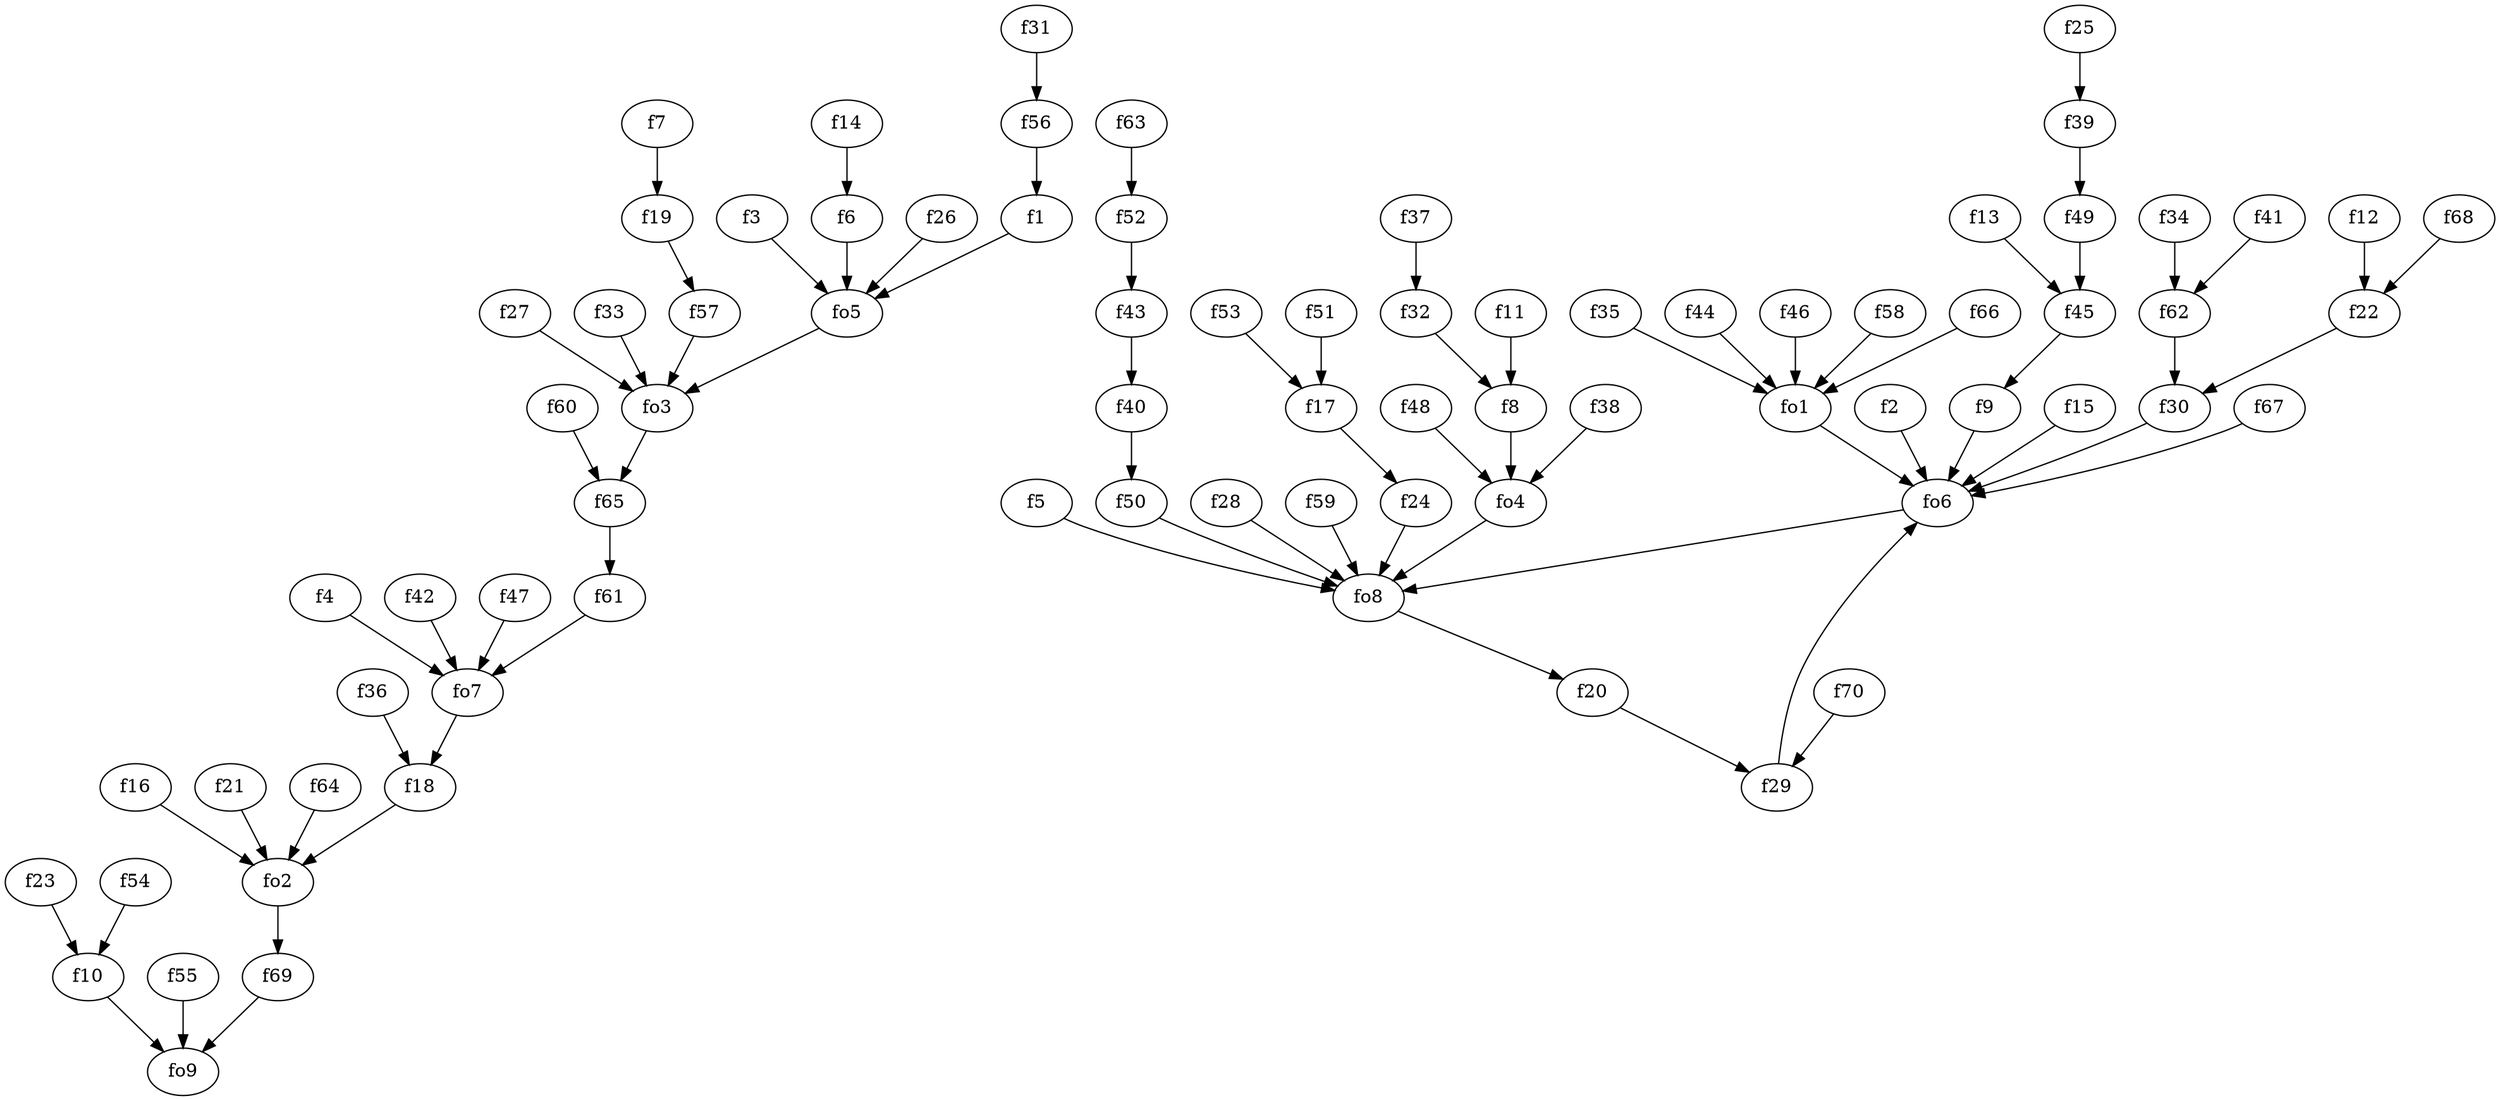 strict digraph  {
f1;
f2;
f3;
f4;
f5;
f6;
f7;
f8;
f9;
f10;
f11;
f12;
f13;
f14;
f15;
f16;
f17;
f18;
f19;
f20;
f21;
f22;
f23;
f24;
f25;
f26;
f27;
f28;
f29;
f30;
f31;
f32;
f33;
f34;
f35;
f36;
f37;
f38;
f39;
f40;
f41;
f42;
f43;
f44;
f45;
f46;
f47;
f48;
f49;
f50;
f51;
f52;
f53;
f54;
f55;
f56;
f57;
f58;
f59;
f60;
f61;
f62;
f63;
f64;
f65;
f66;
f67;
f68;
f69;
f70;
fo1;
fo2;
fo3;
fo4;
fo5;
fo6;
fo7;
fo8;
fo9;
f1 -> fo5  [weight=2];
f2 -> fo6  [weight=2];
f3 -> fo5  [weight=2];
f4 -> fo7  [weight=2];
f5 -> fo8  [weight=2];
f6 -> fo5  [weight=2];
f7 -> f19  [weight=2];
f8 -> fo4  [weight=2];
f9 -> fo6  [weight=2];
f10 -> fo9  [weight=2];
f11 -> f8  [weight=2];
f12 -> f22  [weight=2];
f13 -> f45  [weight=2];
f14 -> f6  [weight=2];
f15 -> fo6  [weight=2];
f16 -> fo2  [weight=2];
f17 -> f24  [weight=2];
f18 -> fo2  [weight=2];
f19 -> f57  [weight=2];
f20 -> f29  [weight=2];
f21 -> fo2  [weight=2];
f22 -> f30  [weight=2];
f23 -> f10  [weight=2];
f24 -> fo8  [weight=2];
f25 -> f39  [weight=2];
f26 -> fo5  [weight=2];
f27 -> fo3  [weight=2];
f28 -> fo8  [weight=2];
f29 -> fo6  [weight=2];
f30 -> fo6  [weight=2];
f31 -> f56  [weight=2];
f32 -> f8  [weight=2];
f33 -> fo3  [weight=2];
f34 -> f62  [weight=2];
f35 -> fo1  [weight=2];
f36 -> f18  [weight=2];
f37 -> f32  [weight=2];
f38 -> fo4  [weight=2];
f39 -> f49  [weight=2];
f40 -> f50  [weight=2];
f41 -> f62  [weight=2];
f42 -> fo7  [weight=2];
f43 -> f40  [weight=2];
f44 -> fo1  [weight=2];
f45 -> f9  [weight=2];
f46 -> fo1  [weight=2];
f47 -> fo7  [weight=2];
f48 -> fo4  [weight=2];
f49 -> f45  [weight=2];
f50 -> fo8  [weight=2];
f51 -> f17  [weight=2];
f52 -> f43  [weight=2];
f53 -> f17  [weight=2];
f54 -> f10  [weight=2];
f55 -> fo9  [weight=2];
f56 -> f1  [weight=2];
f57 -> fo3  [weight=2];
f58 -> fo1  [weight=2];
f59 -> fo8  [weight=2];
f60 -> f65  [weight=2];
f61 -> fo7  [weight=2];
f62 -> f30  [weight=2];
f63 -> f52  [weight=2];
f64 -> fo2  [weight=2];
f65 -> f61  [weight=2];
f66 -> fo1  [weight=2];
f67 -> fo6  [weight=2];
f68 -> f22  [weight=2];
f69 -> fo9  [weight=2];
f70 -> f29  [weight=2];
fo1 -> fo6  [weight=2];
fo2 -> f69  [weight=2];
fo3 -> f65  [weight=2];
fo4 -> fo8  [weight=2];
fo5 -> fo3  [weight=2];
fo6 -> fo8  [weight=2];
fo7 -> f18  [weight=2];
fo8 -> f20  [weight=2];
}

